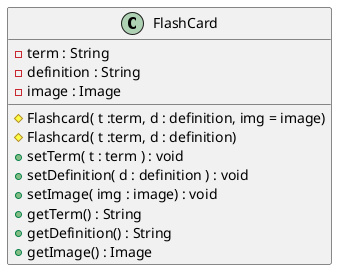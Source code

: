 @startuml

class FlashCard{
    -term : String
    -definition : String
    -image : Image

    #Flashcard( t :term, d : definition, img = image)
    #Flashcard( t :term, d : definition)
    +setTerm( t : term ) : void
    +setDefinition( d : definition ) : void
    +setImage( img : image) : void
    +getTerm() : String
    +getDefinition() : String
    +getImage() : Image
}
@enduml